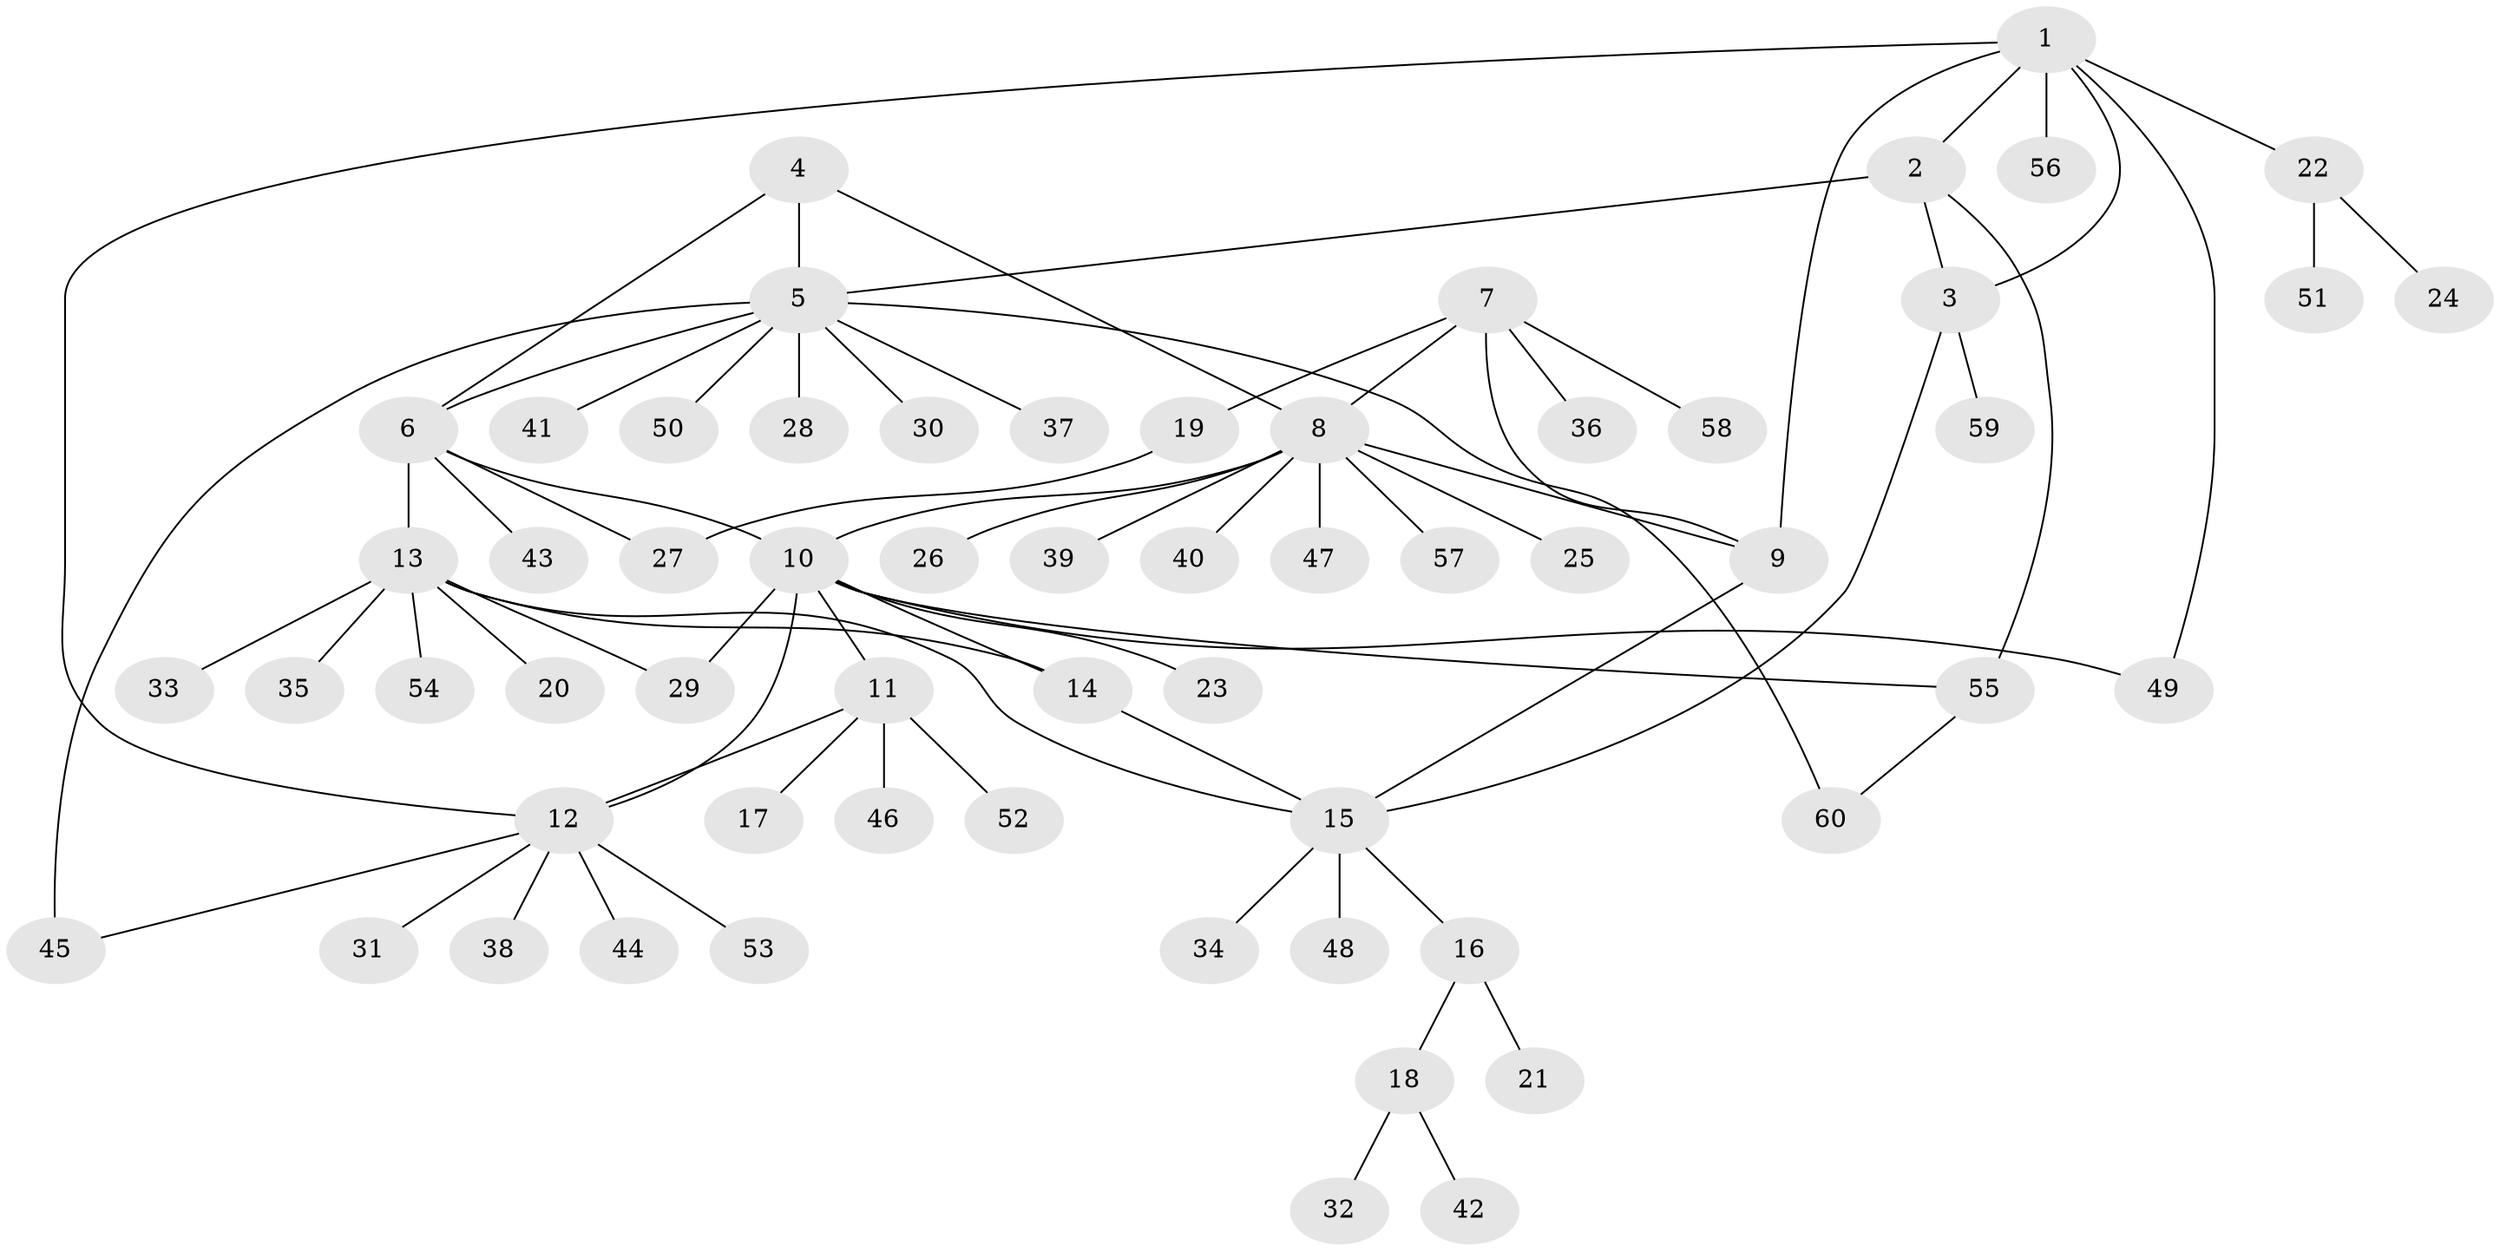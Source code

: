 // Generated by graph-tools (version 1.1) at 2025/02/03/09/25 03:02:50]
// undirected, 60 vertices, 76 edges
graph export_dot {
graph [start="1"]
  node [color=gray90,style=filled];
  1;
  2;
  3;
  4;
  5;
  6;
  7;
  8;
  9;
  10;
  11;
  12;
  13;
  14;
  15;
  16;
  17;
  18;
  19;
  20;
  21;
  22;
  23;
  24;
  25;
  26;
  27;
  28;
  29;
  30;
  31;
  32;
  33;
  34;
  35;
  36;
  37;
  38;
  39;
  40;
  41;
  42;
  43;
  44;
  45;
  46;
  47;
  48;
  49;
  50;
  51;
  52;
  53;
  54;
  55;
  56;
  57;
  58;
  59;
  60;
  1 -- 2;
  1 -- 3;
  1 -- 9;
  1 -- 12;
  1 -- 22;
  1 -- 49;
  1 -- 56;
  2 -- 3;
  2 -- 5;
  2 -- 55;
  3 -- 15;
  3 -- 59;
  4 -- 5;
  4 -- 6;
  4 -- 8;
  5 -- 6;
  5 -- 28;
  5 -- 30;
  5 -- 37;
  5 -- 41;
  5 -- 45;
  5 -- 50;
  5 -- 60;
  6 -- 10;
  6 -- 13;
  6 -- 27;
  6 -- 43;
  7 -- 8;
  7 -- 9;
  7 -- 19;
  7 -- 36;
  7 -- 58;
  8 -- 9;
  8 -- 10;
  8 -- 25;
  8 -- 26;
  8 -- 39;
  8 -- 40;
  8 -- 47;
  8 -- 57;
  9 -- 15;
  10 -- 11;
  10 -- 12;
  10 -- 14;
  10 -- 23;
  10 -- 29;
  10 -- 49;
  10 -- 55;
  11 -- 12;
  11 -- 17;
  11 -- 46;
  11 -- 52;
  12 -- 31;
  12 -- 38;
  12 -- 44;
  12 -- 45;
  12 -- 53;
  13 -- 14;
  13 -- 15;
  13 -- 20;
  13 -- 29;
  13 -- 33;
  13 -- 35;
  13 -- 54;
  14 -- 15;
  15 -- 16;
  15 -- 34;
  15 -- 48;
  16 -- 18;
  16 -- 21;
  18 -- 32;
  18 -- 42;
  19 -- 27;
  22 -- 24;
  22 -- 51;
  55 -- 60;
}
